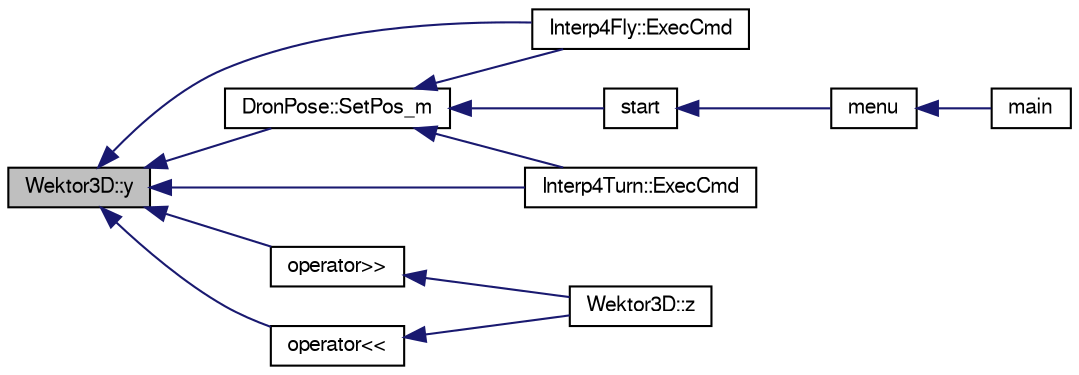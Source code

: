 digraph "Wektor3D::y"
{
  edge [fontname="FreeSans",fontsize="10",labelfontname="FreeSans",labelfontsize="10"];
  node [fontname="FreeSans",fontsize="10",shape=record];
  rankdir="LR";
  Node1 [label="Wektor3D::y",height=0.2,width=0.4,color="black", fillcolor="grey75", style="filled", fontcolor="black"];
  Node1 -> Node2 [dir="back",color="midnightblue",fontsize="10",style="solid",fontname="FreeSans"];
  Node2 [label="DronPose::SetPos_m",height=0.2,width=0.4,color="black", fillcolor="white", style="filled",URL="$class_dron_pose.html#aeefe822241c1c8dbcab3e806dd1016bf",tooltip="Ustawia wartości współrzędnych pozy robota. "];
  Node2 -> Node3 [dir="back",color="midnightblue",fontsize="10",style="solid",fontname="FreeSans"];
  Node3 [label="Interp4Fly::ExecCmd",height=0.2,width=0.4,color="black", fillcolor="white", style="filled",URL="$class_interp4_fly.html#a0e0e5348c18740d2647a1c02aad4344c",tooltip="wykonuje dane polecenie. Parametry metody maja nastepujace znaczenia: pDronPose - wskaznik na obiekt ..."];
  Node2 -> Node4 [dir="back",color="midnightblue",fontsize="10",style="solid",fontname="FreeSans"];
  Node4 [label="Interp4Turn::ExecCmd",height=0.2,width=0.4,color="black", fillcolor="white", style="filled",URL="$class_interp4_turn.html#aa6b8457105e0d372ecfb5bdfec0d7efa",tooltip="wykonuje dane polecenie. Parametry metody maja nastepujace znaczenia: pDronPose - wskaznik na obiekt ..."];
  Node2 -> Node5 [dir="back",color="midnightblue",fontsize="10",style="solid",fontname="FreeSans"];
  Node5 [label="start",height=0.2,width=0.4,color="black", fillcolor="white", style="filled",URL="$main_8cpp.html#a60de64d75454385b23995437f1d72669",tooltip="realizuje obbliczanie i pozycji drona oraz jej rysowanie Po każdorazowym wczytaniu jednej linijki dan..."];
  Node5 -> Node6 [dir="back",color="midnightblue",fontsize="10",style="solid",fontname="FreeSans"];
  Node6 [label="menu",height=0.2,width=0.4,color="black", fillcolor="white", style="filled",URL="$main_8cpp.html#a2a0e843767aeea4f433a28b9c54f573a",tooltip="wywoluje menu obslugi polecen dla drona Po wybraniu zadanej opcji realizowane sa zadania zgodnie z op..."];
  Node6 -> Node7 [dir="back",color="midnightblue",fontsize="10",style="solid",fontname="FreeSans"];
  Node7 [label="main",height=0.2,width=0.4,color="black", fillcolor="white", style="filled",URL="$main_8cpp.html#ae66f6b31b5ad750f1fe042a706a4e3d4"];
  Node1 -> Node3 [dir="back",color="midnightblue",fontsize="10",style="solid",fontname="FreeSans"];
  Node1 -> Node4 [dir="back",color="midnightblue",fontsize="10",style="solid",fontname="FreeSans"];
  Node1 -> Node8 [dir="back",color="midnightblue",fontsize="10",style="solid",fontname="FreeSans"];
  Node8 [label="operator\>\>",height=0.2,width=0.4,color="black", fillcolor="white", style="filled",URL="$_wektor3_d_8cpp.html#a382fbd2d002e9cb6d8d58cb2f3cf786e",tooltip="Czyta ze strumienia trzy kolejne współrzędne wektora. "];
  Node8 -> Node9 [dir="back",color="midnightblue",fontsize="10",style="solid",fontname="FreeSans"];
  Node9 [label="Wektor3D::z",height=0.2,width=0.4,color="black", fillcolor="white", style="filled",URL="$class_wektor3_d.html#aa6cbb7a13c8975b47f41794c99d77093",tooltip="Udostępia do modyfikacji współrzędną z-ową. "];
  Node1 -> Node10 [dir="back",color="midnightblue",fontsize="10",style="solid",fontname="FreeSans"];
  Node10 [label="operator\<\<",height=0.2,width=0.4,color="black", fillcolor="white", style="filled",URL="$_wektor3_d_8cpp.html#addd0e894a30b8fc8f3e9ef588b037767",tooltip="Wpisuje do strumienia trzy kolejne współrzędne rozdzielone pojedynczymi spacjami. ..."];
  Node10 -> Node9 [dir="back",color="midnightblue",fontsize="10",style="solid",fontname="FreeSans"];
}
